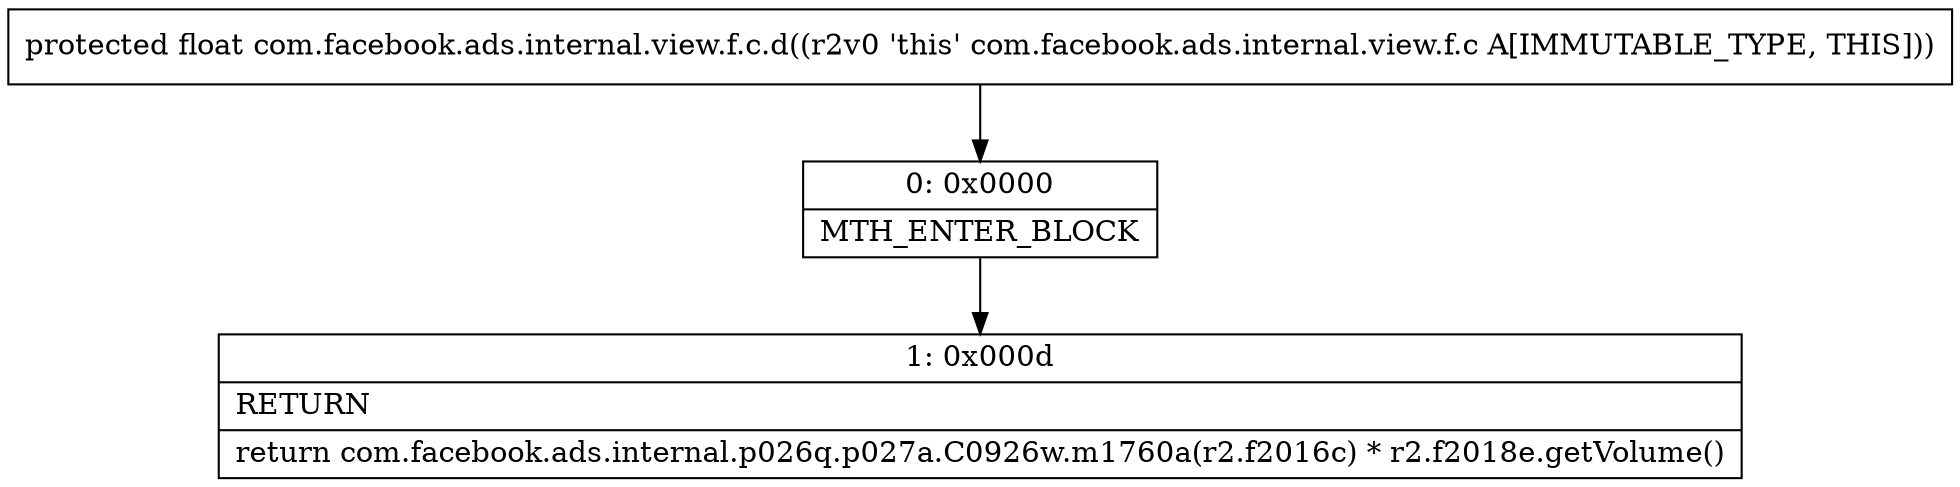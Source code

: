 digraph "CFG forcom.facebook.ads.internal.view.f.c.d()F" {
Node_0 [shape=record,label="{0\:\ 0x0000|MTH_ENTER_BLOCK\l}"];
Node_1 [shape=record,label="{1\:\ 0x000d|RETURN\l|return com.facebook.ads.internal.p026q.p027a.C0926w.m1760a(r2.f2016c) * r2.f2018e.getVolume()\l}"];
MethodNode[shape=record,label="{protected float com.facebook.ads.internal.view.f.c.d((r2v0 'this' com.facebook.ads.internal.view.f.c A[IMMUTABLE_TYPE, THIS])) }"];
MethodNode -> Node_0;
Node_0 -> Node_1;
}

